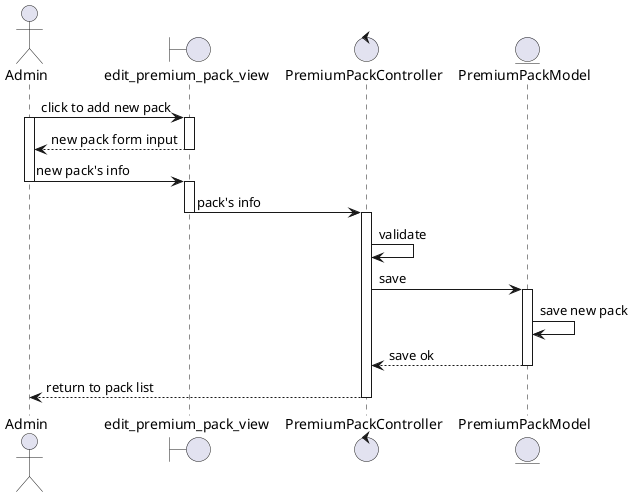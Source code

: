 @startuml
actor Admin
boundary edit_premium_pack_view
control PremiumPackController
entity PremiumPackModel

Admin -> edit_premium_pack_view : click to add new pack
activate Admin
activate edit_premium_pack_view
edit_premium_pack_view --> Admin :new pack form input
deactivate edit_premium_pack_view
Admin -> edit_premium_pack_view :  new pack's info
deactivate Admin
activate edit_premium_pack_view
edit_premium_pack_view -> PremiumPackController: pack's info
deactivate edit_premium_pack_view
activate PremiumPackController
PremiumPackController -> PremiumPackController : validate
PremiumPackController -> PremiumPackModel : save
activate PremiumPackModel
PremiumPackModel -> PremiumPackModel:save new pack
PremiumPackModel --> PremiumPackController : save ok
deactivate PremiumPackModel
PremiumPackController --> Admin: return to pack list
deactivate PremiumPackController

@enduml